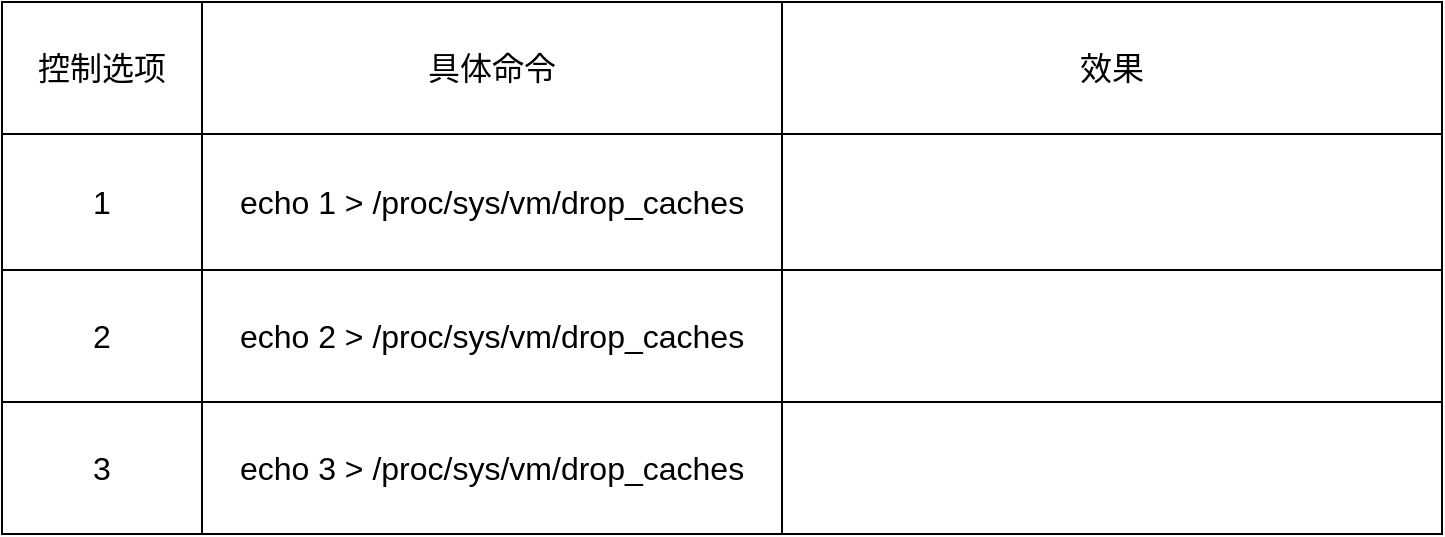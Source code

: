 <mxfile version="21.6.5" type="github">
  <diagram name="第 1 页" id="2ua1LjIcxe17sO0WMqhI">
    <mxGraphModel dx="880" dy="390" grid="1" gridSize="10" guides="1" tooltips="1" connect="1" arrows="1" fold="1" page="1" pageScale="1" pageWidth="827" pageHeight="1169" math="0" shadow="0">
      <root>
        <mxCell id="0" />
        <mxCell id="1" parent="0" />
        <mxCell id="RF_rzELjMY7xmStr51dX-1" value="" style="shape=table;startSize=0;container=1;collapsible=0;childLayout=tableLayout;fontSize=16;" vertex="1" parent="1">
          <mxGeometry x="80" y="90" width="720" height="266" as="geometry" />
        </mxCell>
        <mxCell id="RF_rzELjMY7xmStr51dX-2" value="" style="shape=tableRow;horizontal=0;startSize=0;swimlaneHead=0;swimlaneBody=0;strokeColor=inherit;top=0;left=0;bottom=0;right=0;collapsible=0;dropTarget=0;fillColor=none;points=[[0,0.5],[1,0.5]];portConstraint=eastwest;fontSize=16;" vertex="1" parent="RF_rzELjMY7xmStr51dX-1">
          <mxGeometry width="720" height="66" as="geometry" />
        </mxCell>
        <mxCell id="RF_rzELjMY7xmStr51dX-3" value="控制选项" style="shape=partialRectangle;html=1;whiteSpace=wrap;connectable=0;strokeColor=inherit;overflow=hidden;fillColor=none;top=0;left=0;bottom=0;right=0;pointerEvents=1;fontSize=16;" vertex="1" parent="RF_rzELjMY7xmStr51dX-2">
          <mxGeometry width="100" height="66" as="geometry">
            <mxRectangle width="100" height="66" as="alternateBounds" />
          </mxGeometry>
        </mxCell>
        <mxCell id="RF_rzELjMY7xmStr51dX-4" value="具体命令" style="shape=partialRectangle;html=1;whiteSpace=wrap;connectable=0;strokeColor=inherit;overflow=hidden;fillColor=none;top=0;left=0;bottom=0;right=0;pointerEvents=1;fontSize=16;" vertex="1" parent="RF_rzELjMY7xmStr51dX-2">
          <mxGeometry x="100" width="290" height="66" as="geometry">
            <mxRectangle width="290" height="66" as="alternateBounds" />
          </mxGeometry>
        </mxCell>
        <mxCell id="RF_rzELjMY7xmStr51dX-5" value="效果" style="shape=partialRectangle;html=1;whiteSpace=wrap;connectable=0;strokeColor=inherit;overflow=hidden;fillColor=none;top=0;left=0;bottom=0;right=0;pointerEvents=1;fontSize=16;" vertex="1" parent="RF_rzELjMY7xmStr51dX-2">
          <mxGeometry x="390" width="330" height="66" as="geometry">
            <mxRectangle width="330" height="66" as="alternateBounds" />
          </mxGeometry>
        </mxCell>
        <mxCell id="RF_rzELjMY7xmStr51dX-6" value="" style="shape=tableRow;horizontal=0;startSize=0;swimlaneHead=0;swimlaneBody=0;strokeColor=inherit;top=0;left=0;bottom=0;right=0;collapsible=0;dropTarget=0;fillColor=none;points=[[0,0.5],[1,0.5]];portConstraint=eastwest;fontSize=16;" vertex="1" parent="RF_rzELjMY7xmStr51dX-1">
          <mxGeometry y="66" width="720" height="68" as="geometry" />
        </mxCell>
        <mxCell id="RF_rzELjMY7xmStr51dX-7" value="1" style="shape=partialRectangle;html=1;whiteSpace=wrap;connectable=0;strokeColor=inherit;overflow=hidden;fillColor=none;top=0;left=0;bottom=0;right=0;pointerEvents=1;fontSize=16;" vertex="1" parent="RF_rzELjMY7xmStr51dX-6">
          <mxGeometry width="100" height="68" as="geometry">
            <mxRectangle width="100" height="68" as="alternateBounds" />
          </mxGeometry>
        </mxCell>
        <mxCell id="RF_rzELjMY7xmStr51dX-8" value="echo 1 &amp;gt; /proc/sys/vm/drop_caches" style="shape=partialRectangle;html=1;whiteSpace=wrap;connectable=0;strokeColor=inherit;overflow=hidden;fillColor=none;top=0;left=0;bottom=0;right=0;pointerEvents=1;fontSize=16;" vertex="1" parent="RF_rzELjMY7xmStr51dX-6">
          <mxGeometry x="100" width="290" height="68" as="geometry">
            <mxRectangle width="290" height="68" as="alternateBounds" />
          </mxGeometry>
        </mxCell>
        <mxCell id="RF_rzELjMY7xmStr51dX-9" value="" style="shape=partialRectangle;html=1;whiteSpace=wrap;connectable=0;strokeColor=inherit;overflow=hidden;fillColor=none;top=0;left=0;bottom=0;right=0;pointerEvents=1;fontSize=16;" vertex="1" parent="RF_rzELjMY7xmStr51dX-6">
          <mxGeometry x="390" width="330" height="68" as="geometry">
            <mxRectangle width="330" height="68" as="alternateBounds" />
          </mxGeometry>
        </mxCell>
        <mxCell id="RF_rzELjMY7xmStr51dX-10" value="" style="shape=tableRow;horizontal=0;startSize=0;swimlaneHead=0;swimlaneBody=0;strokeColor=inherit;top=0;left=0;bottom=0;right=0;collapsible=0;dropTarget=0;fillColor=none;points=[[0,0.5],[1,0.5]];portConstraint=eastwest;fontSize=16;swimlaneFillColor=default;" vertex="1" parent="RF_rzELjMY7xmStr51dX-1">
          <mxGeometry y="134" width="720" height="66" as="geometry" />
        </mxCell>
        <mxCell id="RF_rzELjMY7xmStr51dX-11" value="2" style="shape=partialRectangle;html=1;whiteSpace=wrap;connectable=0;strokeColor=inherit;overflow=hidden;fillColor=none;top=0;left=0;bottom=0;right=0;pointerEvents=1;fontSize=16;" vertex="1" parent="RF_rzELjMY7xmStr51dX-10">
          <mxGeometry width="100" height="66" as="geometry">
            <mxRectangle width="100" height="66" as="alternateBounds" />
          </mxGeometry>
        </mxCell>
        <mxCell id="RF_rzELjMY7xmStr51dX-12" value="echo 2 &amp;gt; /proc/sys/vm/drop_caches" style="shape=partialRectangle;html=1;whiteSpace=wrap;connectable=0;strokeColor=inherit;overflow=hidden;fillColor=none;top=0;left=0;bottom=0;right=0;pointerEvents=1;fontSize=16;" vertex="1" parent="RF_rzELjMY7xmStr51dX-10">
          <mxGeometry x="100" width="290" height="66" as="geometry">
            <mxRectangle width="290" height="66" as="alternateBounds" />
          </mxGeometry>
        </mxCell>
        <mxCell id="RF_rzELjMY7xmStr51dX-13" value="" style="shape=partialRectangle;html=1;whiteSpace=wrap;connectable=0;strokeColor=inherit;overflow=hidden;fillColor=none;top=0;left=0;bottom=0;right=0;pointerEvents=1;fontSize=16;" vertex="1" parent="RF_rzELjMY7xmStr51dX-10">
          <mxGeometry x="390" width="330" height="66" as="geometry">
            <mxRectangle width="330" height="66" as="alternateBounds" />
          </mxGeometry>
        </mxCell>
        <mxCell id="RF_rzELjMY7xmStr51dX-26" style="shape=tableRow;horizontal=0;startSize=0;swimlaneHead=0;swimlaneBody=0;strokeColor=inherit;top=0;left=0;bottom=0;right=0;collapsible=0;dropTarget=0;fillColor=none;points=[[0,0.5],[1,0.5]];portConstraint=eastwest;fontSize=16;swimlaneFillColor=default;" vertex="1" parent="RF_rzELjMY7xmStr51dX-1">
          <mxGeometry y="200" width="720" height="66" as="geometry" />
        </mxCell>
        <mxCell id="RF_rzELjMY7xmStr51dX-27" value="3" style="shape=partialRectangle;html=1;whiteSpace=wrap;connectable=0;strokeColor=inherit;overflow=hidden;fillColor=none;top=0;left=0;bottom=0;right=0;pointerEvents=1;fontSize=16;" vertex="1" parent="RF_rzELjMY7xmStr51dX-26">
          <mxGeometry width="100" height="66" as="geometry">
            <mxRectangle width="100" height="66" as="alternateBounds" />
          </mxGeometry>
        </mxCell>
        <mxCell id="RF_rzELjMY7xmStr51dX-28" value="echo 3 &amp;gt; /proc/sys/vm/drop_caches" style="shape=partialRectangle;html=1;whiteSpace=wrap;connectable=0;strokeColor=inherit;overflow=hidden;fillColor=none;top=0;left=0;bottom=0;right=0;pointerEvents=1;fontSize=16;" vertex="1" parent="RF_rzELjMY7xmStr51dX-26">
          <mxGeometry x="100" width="290" height="66" as="geometry">
            <mxRectangle width="290" height="66" as="alternateBounds" />
          </mxGeometry>
        </mxCell>
        <mxCell id="RF_rzELjMY7xmStr51dX-29" style="shape=partialRectangle;html=1;whiteSpace=wrap;connectable=0;strokeColor=inherit;overflow=hidden;fillColor=none;top=0;left=0;bottom=0;right=0;pointerEvents=1;fontSize=16;" vertex="1" parent="RF_rzELjMY7xmStr51dX-26">
          <mxGeometry x="390" width="330" height="66" as="geometry">
            <mxRectangle width="330" height="66" as="alternateBounds" />
          </mxGeometry>
        </mxCell>
      </root>
    </mxGraphModel>
  </diagram>
</mxfile>
